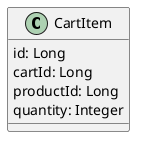 @startuml
class CartItem {
    id: Long
    cartId: Long
    productId: Long
    quantity: Integer
}
@enduml